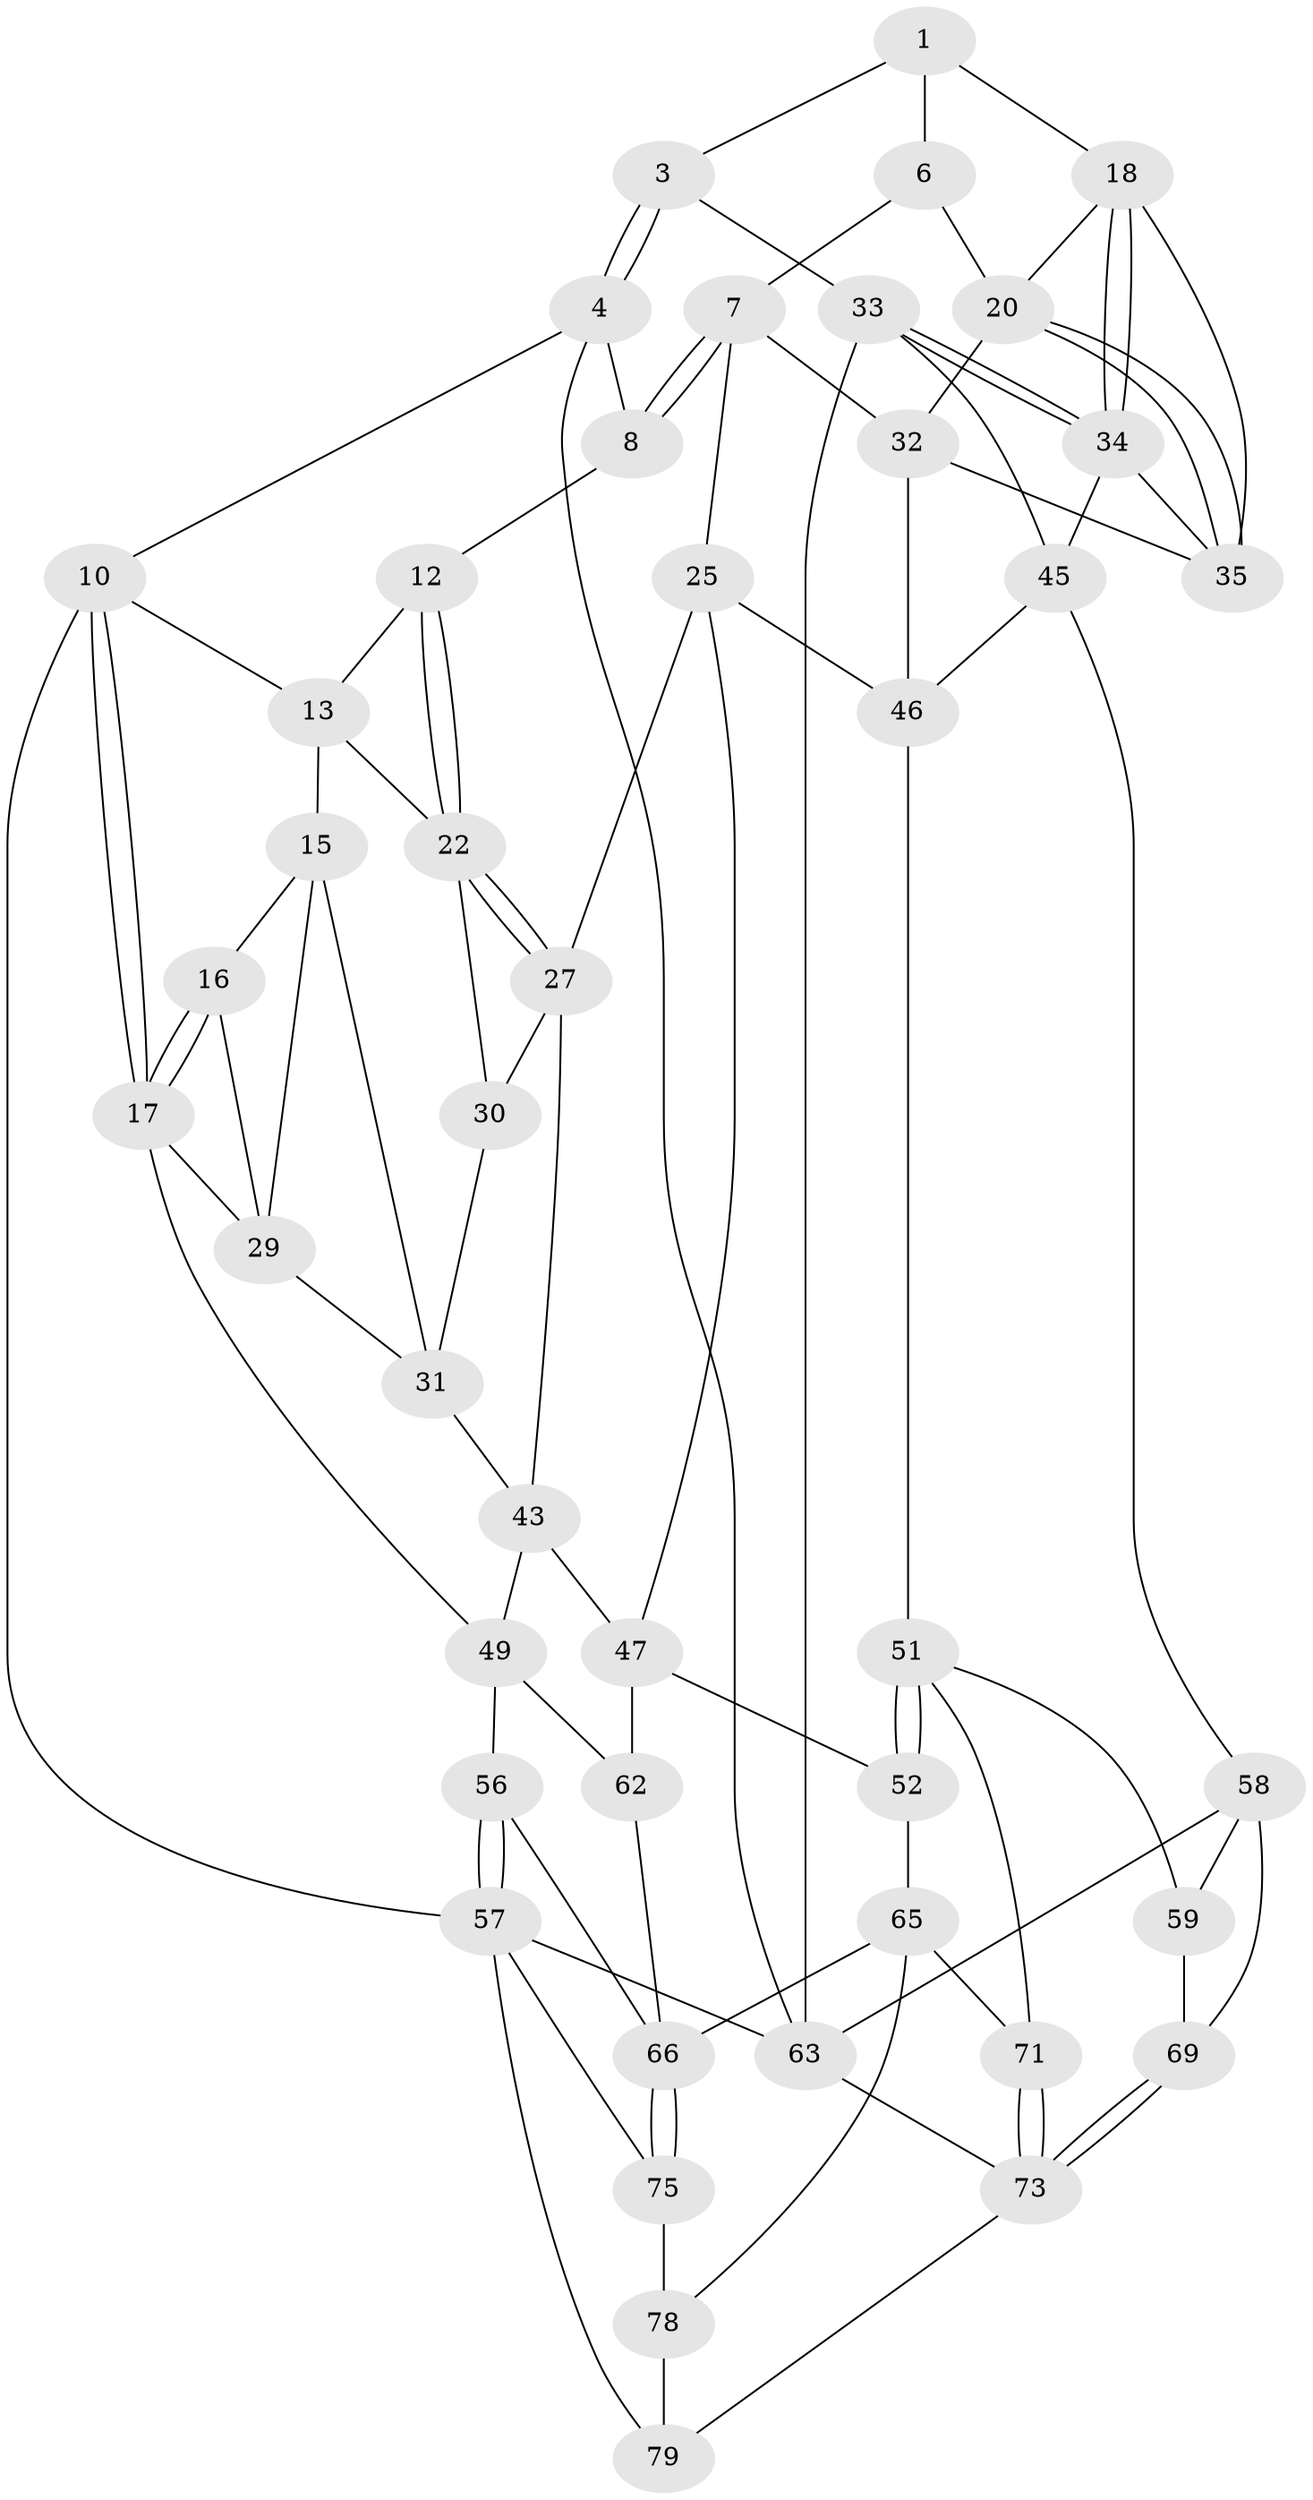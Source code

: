// Generated by graph-tools (version 1.1) at 2025/52/02/27/25 19:52:39]
// undirected, 45 vertices, 97 edges
graph export_dot {
graph [start="1"]
  node [color=gray90,style=filled];
  1 [pos="+0.8178019485355197+0.07238555222742311",super="+2"];
  3 [pos="+1+0"];
  4 [pos="+1+0",super="+5"];
  6 [pos="+0.6854983835957181+0.1404661127338948"];
  7 [pos="+0.5754951518566817+0.07046746805287855",super="+24"];
  8 [pos="+0.5466586433126593+0.009322272750959924",super="+9"];
  10 [pos="+0+0",super="+11"];
  12 [pos="+0.41189575835848286+0.11065496404381596"];
  13 [pos="+0.22422375639033001+0.08289318675942528",super="+14"];
  15 [pos="+0.15334313796699073+0.13475420214692485",super="+28"];
  16 [pos="+0.10175063260096527+0.13218606120964554"];
  17 [pos="+0+0",super="+40"];
  18 [pos="+0.8922365763851537+0.15608441664061895",super="+19"];
  20 [pos="+0.8271534646511769+0.21520083811005947",super="+21"];
  22 [pos="+0.37169455487008535+0.23839528863602932",super="+23"];
  25 [pos="+0.5264468288602131+0.39473509854276095",super="+26"];
  27 [pos="+0.4299098896946354+0.341655930556278",super="+39"];
  29 [pos="+0.06553635027036996+0.28072345103425667",super="+41"];
  30 [pos="+0.2082678704510727+0.34495003093192583"];
  31 [pos="+0.18774281296862905+0.3387186587073024",super="+42"];
  32 [pos="+0.5945433163628367+0.3660294268777515",super="+36"];
  33 [pos="+1+0.4377046425693466",super="+54"];
  34 [pos="+1+0.44432074837254554",super="+38"];
  35 [pos="+0.7434744517991085+0.37252159391823036",super="+37"];
  43 [pos="+0.23484768558705146+0.5314181895282053",super="+44"];
  45 [pos="+0.8509878490570543+0.5272485501766994",super="+55"];
  46 [pos="+0.817378362285665+0.5160468550850678",super="+48"];
  47 [pos="+0.27528241943349724+0.5430924281810864",super="+53"];
  49 [pos="+0.07024460585640695+0.6332641012032332",super="+50"];
  51 [pos="+0.5501552521319898+0.6781795797661512",super="+61"];
  52 [pos="+0.3740808887496689+0.6633280565790163"];
  56 [pos="+0+1"];
  57 [pos="+0+1",super="+77"];
  58 [pos="+0.8268316202477108+0.6996254535465113",super="+68"];
  59 [pos="+0.7292955853913675+0.731346285022713",super="+60"];
  62 [pos="+0.2230328832392713+0.7510164295298665"];
  63 [pos="+1+1",super="+64"];
  65 [pos="+0.3406366466780015+0.7957502463271922",super="+72"];
  66 [pos="+0.29194440687614787+0.8742866582820273",super="+67"];
  69 [pos="+0.8084918160674903+0.8679401519704847",super="+70"];
  71 [pos="+0.5794912108234705+0.8014907939235068"];
  73 [pos="+0.7613961324315094+0.9597361344477789",super="+74"];
  75 [pos="+0.3105745244189057+0.8993851024043165",super="+76"];
  78 [pos="+0.5187309640802351+0.8862233952477379",super="+80"];
  79 [pos="+0.5328433974451751+1"];
  1 -- 6;
  1 -- 18;
  1 -- 3;
  3 -- 4;
  3 -- 4;
  3 -- 33;
  4 -- 10;
  4 -- 63;
  4 -- 8;
  6 -- 7;
  6 -- 20;
  7 -- 8;
  7 -- 8;
  7 -- 32;
  7 -- 25;
  8 -- 12;
  10 -- 17;
  10 -- 17;
  10 -- 57;
  10 -- 13;
  12 -- 13;
  12 -- 22;
  12 -- 22;
  13 -- 15;
  13 -- 22;
  15 -- 16;
  15 -- 31;
  15 -- 29;
  16 -- 17;
  16 -- 17;
  16 -- 29;
  17 -- 29;
  17 -- 49;
  18 -- 34;
  18 -- 34;
  18 -- 35;
  18 -- 20;
  20 -- 35;
  20 -- 35;
  20 -- 32;
  22 -- 27;
  22 -- 27;
  22 -- 30;
  25 -- 46;
  25 -- 27;
  25 -- 47;
  27 -- 43;
  27 -- 30;
  29 -- 31;
  30 -- 31;
  31 -- 43;
  32 -- 35;
  32 -- 46;
  33 -- 34;
  33 -- 34;
  33 -- 63;
  33 -- 45;
  34 -- 45;
  34 -- 35;
  43 -- 47;
  43 -- 49;
  45 -- 46;
  45 -- 58;
  46 -- 51;
  47 -- 52;
  47 -- 62;
  49 -- 62;
  49 -- 56;
  51 -- 52;
  51 -- 52;
  51 -- 59;
  51 -- 71;
  52 -- 65;
  56 -- 57;
  56 -- 57;
  56 -- 66;
  57 -- 63;
  57 -- 79;
  57 -- 75;
  58 -- 59;
  58 -- 69;
  58 -- 63;
  59 -- 69 [weight=2];
  62 -- 66;
  63 -- 73;
  65 -- 66;
  65 -- 78;
  65 -- 71;
  66 -- 75;
  66 -- 75;
  69 -- 73;
  69 -- 73;
  71 -- 73;
  71 -- 73;
  73 -- 79;
  75 -- 78 [weight=2];
  78 -- 79;
}
